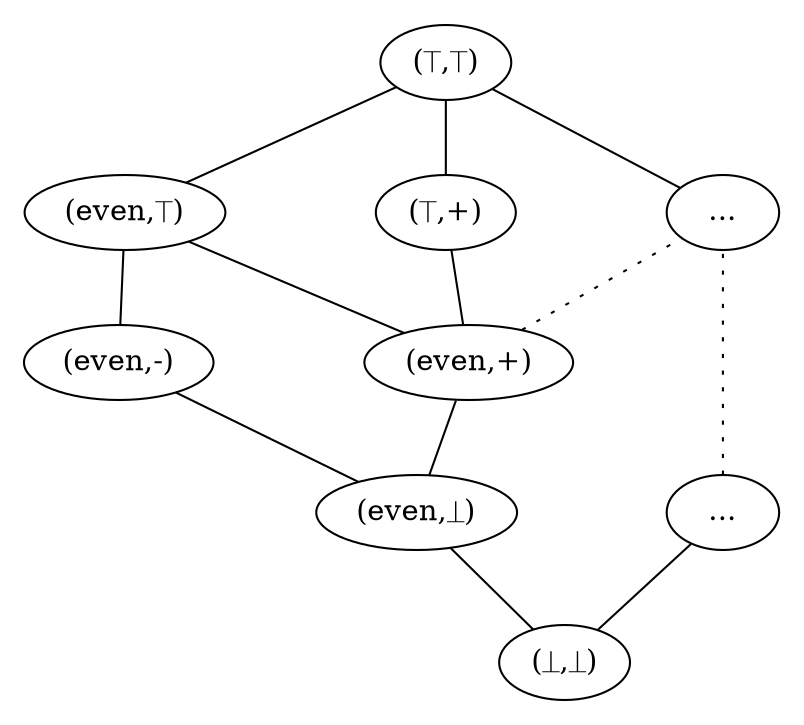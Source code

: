 graph G {
    nodesep=1;
    margin=0;
    rankdir="BT"

   subgraph cluster0{
      color=white;
    t;
    b -- eb;
    eb -- ep ;
    eb -- em ;
    em -- et;
    ep -- tp ;
    ep -- et ;
    et -- t;
    tp -- t;
    tdots -- t;
    b -- bdots;
    b;
    b [label="(⏊,⏊)"];
    t [label="(⏉,⏉)"];
    eb [label="(even,⏊)"]
       ep [label="(even,+)"];
       em [label="(even,-)"];
       tp [label="(⏉,+)"];
       et [label="(even,⏉)"];
       tdots [label="...",rank=3];
       bdots [label="..."];
   {rank = same; tdots; tp;}    
   {rank = same; bdots; eb;}    
   }

ep -- tdots [style=dotted];
bdots -- tdots [style=dotted];
       
   
}
